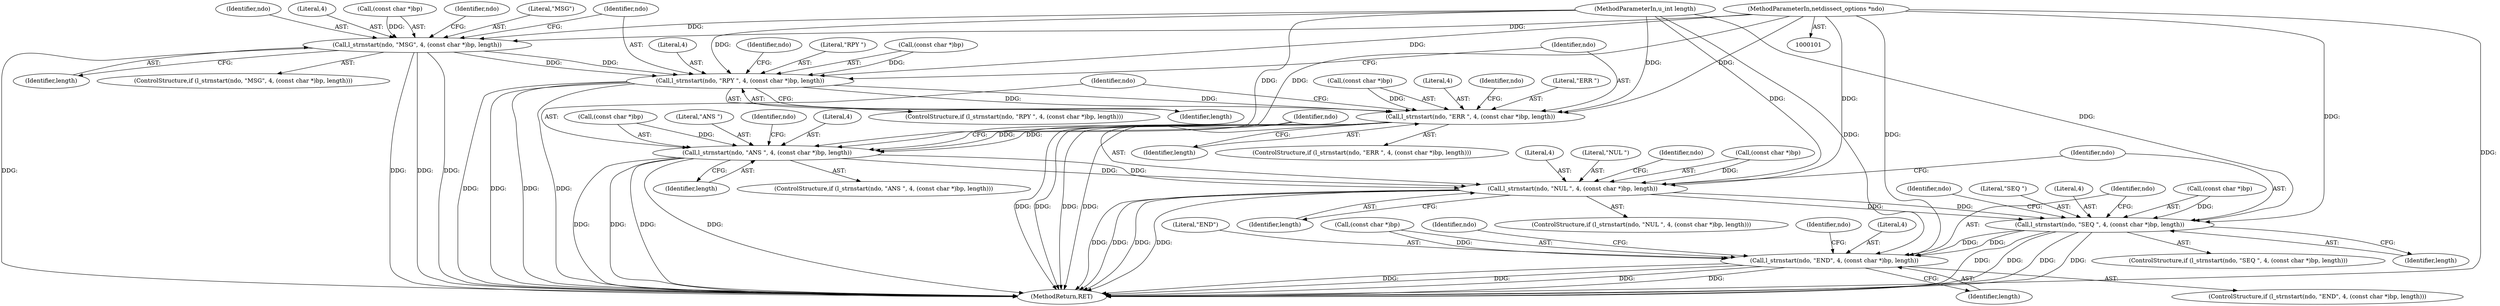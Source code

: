 digraph "0_tcpdump_877b66b398518d9501513e0860c9f3a8acc70892@pointer" {
"1000102" [label="(MethodParameterIn,netdissect_options *ndo)"];
"1000107" [label="(Call,l_strnstart(ndo, \"MSG\", 4, (const char *)bp, length))"];
"1000121" [label="(Call,l_strnstart(ndo, \"RPY \", 4, (const char *)bp, length))"];
"1000135" [label="(Call,l_strnstart(ndo, \"ERR \", 4, (const char *)bp, length))"];
"1000149" [label="(Call,l_strnstart(ndo, \"ANS \", 4, (const char *)bp, length))"];
"1000163" [label="(Call,l_strnstart(ndo, \"NUL \", 4, (const char *)bp, length))"];
"1000177" [label="(Call,l_strnstart(ndo, \"SEQ \", 4, (const char *)bp, length))"];
"1000191" [label="(Call,l_strnstart(ndo, \"END\", 4, (const char *)bp, length))"];
"1000121" [label="(Call,l_strnstart(ndo, \"RPY \", 4, (const char *)bp, length))"];
"1000193" [label="(Literal,\"END\")"];
"1000138" [label="(Literal,4)"];
"1000195" [label="(Call,(const char *)bp)"];
"1000206" [label="(Identifier,ndo)"];
"1000208" [label="(MethodReturn,RET)"];
"1000104" [label="(MethodParameterIn,u_int length)"];
"1000153" [label="(Call,(const char *)bp)"];
"1000110" [label="(Literal,4)"];
"1000151" [label="(Literal,\"ANS \")"];
"1000187" [label="(Identifier,ndo)"];
"1000124" [label="(Literal,4)"];
"1000179" [label="(Literal,\"SEQ \")"];
"1000148" [label="(ControlStructure,if (l_strnstart(ndo, \"ANS \", 4, (const char *)bp, length)))"];
"1000107" [label="(Call,l_strnstart(ndo, \"MSG\", 4, (const char *)bp, length))"];
"1000114" [label="(Identifier,length)"];
"1000178" [label="(Identifier,ndo)"];
"1000145" [label="(Identifier,ndo)"];
"1000201" [label="(Identifier,ndo)"];
"1000177" [label="(Call,l_strnstart(ndo, \"SEQ \", 4, (const char *)bp, length))"];
"1000106" [label="(ControlStructure,if (l_strnstart(ndo, \"MSG\", 4, (const char *)bp, length)))"];
"1000164" [label="(Identifier,ndo)"];
"1000180" [label="(Literal,4)"];
"1000162" [label="(ControlStructure,if (l_strnstart(ndo, \"NUL \", 4, (const char *)bp, length)))"];
"1000122" [label="(Identifier,ndo)"];
"1000194" [label="(Literal,4)"];
"1000131" [label="(Identifier,ndo)"];
"1000176" [label="(ControlStructure,if (l_strnstart(ndo, \"SEQ \", 4, (const char *)bp, length)))"];
"1000137" [label="(Literal,\"ERR \")"];
"1000198" [label="(Identifier,length)"];
"1000135" [label="(Call,l_strnstart(ndo, \"ERR \", 4, (const char *)bp, length))"];
"1000150" [label="(Identifier,ndo)"];
"1000156" [label="(Identifier,length)"];
"1000190" [label="(ControlStructure,if (l_strnstart(ndo, \"END\", 4, (const char *)bp, length)))"];
"1000111" [label="(Call,(const char *)bp)"];
"1000102" [label="(MethodParameterIn,netdissect_options *ndo)"];
"1000136" [label="(Identifier,ndo)"];
"1000181" [label="(Call,(const char *)bp)"];
"1000149" [label="(Call,l_strnstart(ndo, \"ANS \", 4, (const char *)bp, length))"];
"1000120" [label="(ControlStructure,if (l_strnstart(ndo, \"RPY \", 4, (const char *)bp, length)))"];
"1000142" [label="(Identifier,length)"];
"1000139" [label="(Call,(const char *)bp)"];
"1000117" [label="(Identifier,ndo)"];
"1000159" [label="(Identifier,ndo)"];
"1000184" [label="(Identifier,length)"];
"1000163" [label="(Call,l_strnstart(ndo, \"NUL \", 4, (const char *)bp, length))"];
"1000109" [label="(Literal,\"MSG\")"];
"1000108" [label="(Identifier,ndo)"];
"1000123" [label="(Literal,\"RPY \")"];
"1000152" [label="(Literal,4)"];
"1000166" [label="(Literal,4)"];
"1000165" [label="(Literal,\"NUL \")"];
"1000191" [label="(Call,l_strnstart(ndo, \"END\", 4, (const char *)bp, length))"];
"1000125" [label="(Call,(const char *)bp)"];
"1000170" [label="(Identifier,length)"];
"1000173" [label="(Identifier,ndo)"];
"1000128" [label="(Identifier,length)"];
"1000167" [label="(Call,(const char *)bp)"];
"1000192" [label="(Identifier,ndo)"];
"1000134" [label="(ControlStructure,if (l_strnstart(ndo, \"ERR \", 4, (const char *)bp, length)))"];
"1000102" -> "1000101"  [label="AST: "];
"1000102" -> "1000208"  [label="DDG: "];
"1000102" -> "1000107"  [label="DDG: "];
"1000102" -> "1000121"  [label="DDG: "];
"1000102" -> "1000135"  [label="DDG: "];
"1000102" -> "1000149"  [label="DDG: "];
"1000102" -> "1000163"  [label="DDG: "];
"1000102" -> "1000177"  [label="DDG: "];
"1000102" -> "1000191"  [label="DDG: "];
"1000107" -> "1000106"  [label="AST: "];
"1000107" -> "1000114"  [label="CFG: "];
"1000108" -> "1000107"  [label="AST: "];
"1000109" -> "1000107"  [label="AST: "];
"1000110" -> "1000107"  [label="AST: "];
"1000111" -> "1000107"  [label="AST: "];
"1000114" -> "1000107"  [label="AST: "];
"1000117" -> "1000107"  [label="CFG: "];
"1000122" -> "1000107"  [label="CFG: "];
"1000107" -> "1000208"  [label="DDG: "];
"1000107" -> "1000208"  [label="DDG: "];
"1000107" -> "1000208"  [label="DDG: "];
"1000107" -> "1000208"  [label="DDG: "];
"1000111" -> "1000107"  [label="DDG: "];
"1000104" -> "1000107"  [label="DDG: "];
"1000107" -> "1000121"  [label="DDG: "];
"1000107" -> "1000121"  [label="DDG: "];
"1000121" -> "1000120"  [label="AST: "];
"1000121" -> "1000128"  [label="CFG: "];
"1000122" -> "1000121"  [label="AST: "];
"1000123" -> "1000121"  [label="AST: "];
"1000124" -> "1000121"  [label="AST: "];
"1000125" -> "1000121"  [label="AST: "];
"1000128" -> "1000121"  [label="AST: "];
"1000131" -> "1000121"  [label="CFG: "];
"1000136" -> "1000121"  [label="CFG: "];
"1000121" -> "1000208"  [label="DDG: "];
"1000121" -> "1000208"  [label="DDG: "];
"1000121" -> "1000208"  [label="DDG: "];
"1000121" -> "1000208"  [label="DDG: "];
"1000125" -> "1000121"  [label="DDG: "];
"1000104" -> "1000121"  [label="DDG: "];
"1000121" -> "1000135"  [label="DDG: "];
"1000121" -> "1000135"  [label="DDG: "];
"1000135" -> "1000134"  [label="AST: "];
"1000135" -> "1000142"  [label="CFG: "];
"1000136" -> "1000135"  [label="AST: "];
"1000137" -> "1000135"  [label="AST: "];
"1000138" -> "1000135"  [label="AST: "];
"1000139" -> "1000135"  [label="AST: "];
"1000142" -> "1000135"  [label="AST: "];
"1000145" -> "1000135"  [label="CFG: "];
"1000150" -> "1000135"  [label="CFG: "];
"1000135" -> "1000208"  [label="DDG: "];
"1000135" -> "1000208"  [label="DDG: "];
"1000135" -> "1000208"  [label="DDG: "];
"1000135" -> "1000208"  [label="DDG: "];
"1000139" -> "1000135"  [label="DDG: "];
"1000104" -> "1000135"  [label="DDG: "];
"1000135" -> "1000149"  [label="DDG: "];
"1000135" -> "1000149"  [label="DDG: "];
"1000149" -> "1000148"  [label="AST: "];
"1000149" -> "1000156"  [label="CFG: "];
"1000150" -> "1000149"  [label="AST: "];
"1000151" -> "1000149"  [label="AST: "];
"1000152" -> "1000149"  [label="AST: "];
"1000153" -> "1000149"  [label="AST: "];
"1000156" -> "1000149"  [label="AST: "];
"1000159" -> "1000149"  [label="CFG: "];
"1000164" -> "1000149"  [label="CFG: "];
"1000149" -> "1000208"  [label="DDG: "];
"1000149" -> "1000208"  [label="DDG: "];
"1000149" -> "1000208"  [label="DDG: "];
"1000149" -> "1000208"  [label="DDG: "];
"1000153" -> "1000149"  [label="DDG: "];
"1000104" -> "1000149"  [label="DDG: "];
"1000149" -> "1000163"  [label="DDG: "];
"1000149" -> "1000163"  [label="DDG: "];
"1000163" -> "1000162"  [label="AST: "];
"1000163" -> "1000170"  [label="CFG: "];
"1000164" -> "1000163"  [label="AST: "];
"1000165" -> "1000163"  [label="AST: "];
"1000166" -> "1000163"  [label="AST: "];
"1000167" -> "1000163"  [label="AST: "];
"1000170" -> "1000163"  [label="AST: "];
"1000173" -> "1000163"  [label="CFG: "];
"1000178" -> "1000163"  [label="CFG: "];
"1000163" -> "1000208"  [label="DDG: "];
"1000163" -> "1000208"  [label="DDG: "];
"1000163" -> "1000208"  [label="DDG: "];
"1000163" -> "1000208"  [label="DDG: "];
"1000167" -> "1000163"  [label="DDG: "];
"1000104" -> "1000163"  [label="DDG: "];
"1000163" -> "1000177"  [label="DDG: "];
"1000163" -> "1000177"  [label="DDG: "];
"1000177" -> "1000176"  [label="AST: "];
"1000177" -> "1000184"  [label="CFG: "];
"1000178" -> "1000177"  [label="AST: "];
"1000179" -> "1000177"  [label="AST: "];
"1000180" -> "1000177"  [label="AST: "];
"1000181" -> "1000177"  [label="AST: "];
"1000184" -> "1000177"  [label="AST: "];
"1000187" -> "1000177"  [label="CFG: "];
"1000192" -> "1000177"  [label="CFG: "];
"1000177" -> "1000208"  [label="DDG: "];
"1000177" -> "1000208"  [label="DDG: "];
"1000177" -> "1000208"  [label="DDG: "];
"1000177" -> "1000208"  [label="DDG: "];
"1000181" -> "1000177"  [label="DDG: "];
"1000104" -> "1000177"  [label="DDG: "];
"1000177" -> "1000191"  [label="DDG: "];
"1000177" -> "1000191"  [label="DDG: "];
"1000191" -> "1000190"  [label="AST: "];
"1000191" -> "1000198"  [label="CFG: "];
"1000192" -> "1000191"  [label="AST: "];
"1000193" -> "1000191"  [label="AST: "];
"1000194" -> "1000191"  [label="AST: "];
"1000195" -> "1000191"  [label="AST: "];
"1000198" -> "1000191"  [label="AST: "];
"1000201" -> "1000191"  [label="CFG: "];
"1000206" -> "1000191"  [label="CFG: "];
"1000191" -> "1000208"  [label="DDG: "];
"1000191" -> "1000208"  [label="DDG: "];
"1000191" -> "1000208"  [label="DDG: "];
"1000191" -> "1000208"  [label="DDG: "];
"1000195" -> "1000191"  [label="DDG: "];
"1000104" -> "1000191"  [label="DDG: "];
}
